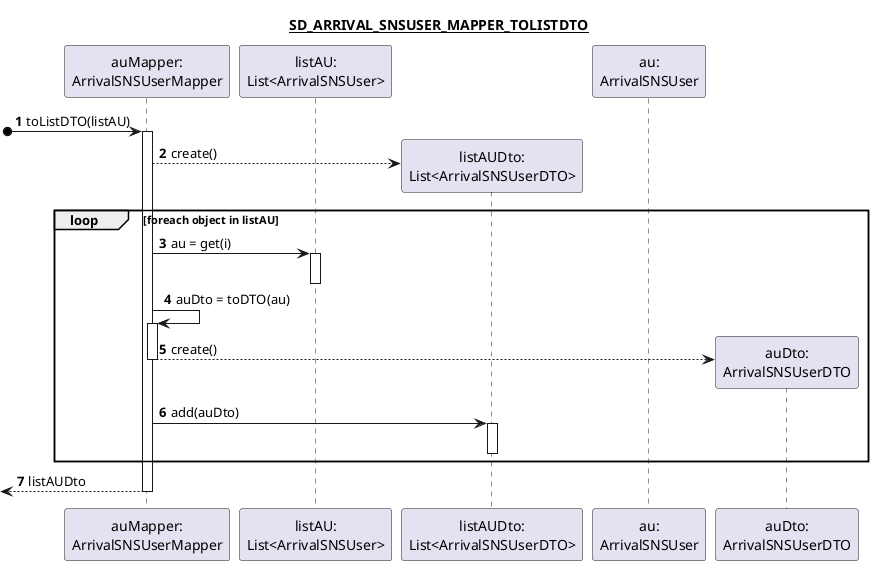 @startuml
autonumber

title
<u>SD_ARRIVAL_SNSUSER_MAPPER_TOLISTDTO</u>
end title

participant "auMapper:\nArrivalSNSUserMapper" as AUM
participant "listAU:\nList<ArrivalSNSUser>" as LAU
participant "listAUDto:\nList<ArrivalSNSUserDTO>" as LAUD
participant "au:\nArrivalSNSUser" as AU
participant "auDto:\nArrivalSNSUserDTO" as AUD

[o-> AUM : toListDTO(listAU)
activate AUM
AUM --> LAUD** : create()

loop foreach object in listAU

AUM -> LAU : au = get(i)
activate LAU
deactivate LAU

AUM -> AUM : auDto = toDTO(au)
activate AUM
AUM --> AUD** : create()

deactivate AUM

AUM -> LAUD : add(auDto)
activate LAUD
deactivate LAUD

end loop

<-- AUM : listAUDto
deactivate AUM
@enduml